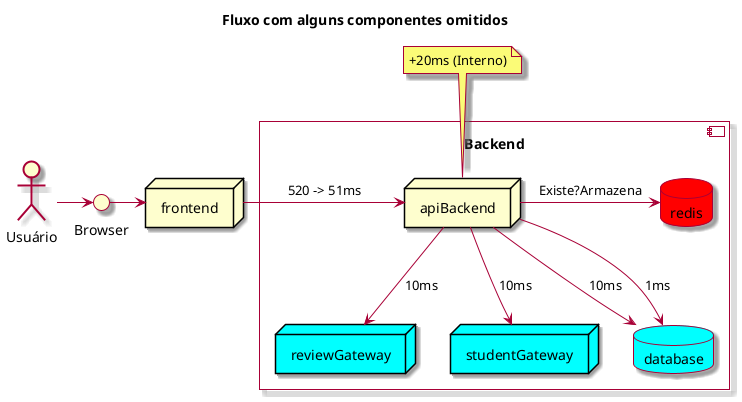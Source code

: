 @startuml

skin rose

Title: Fluxo com alguns componentes omitidos

actor "Usuário" as actor
interface "Browser" as browser
node frontend

actor -> browser
browser -> frontend

component "Backend\n" {

  node "apiBackend" as backend
  node reviewGateway as reviewGateway #aqua
  node studentGateway as studentGateway #aqua
  database database #aqua
  database redis as redis  #red

  backend -> redis: Existe?Armazena
  backend --> database: 10ms
  backend --> database: 1ms
  backend --> reviewGateway: 10ms
  backend --> studentGateway: 10ms
}

frontend -> backend: 520 -> 51ms
note top of backend: +20ms (Interno)

@enduml
